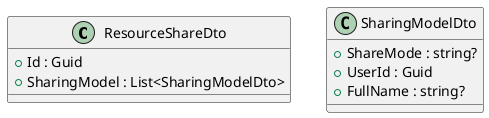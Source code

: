 @startuml
class ResourceShareDto {
    + Id : Guid
    + SharingModel : List<SharingModelDto>
}

class SharingModelDto {
    + ShareMode : string?
    + UserId : Guid
    + FullName : string?
}
@enduml